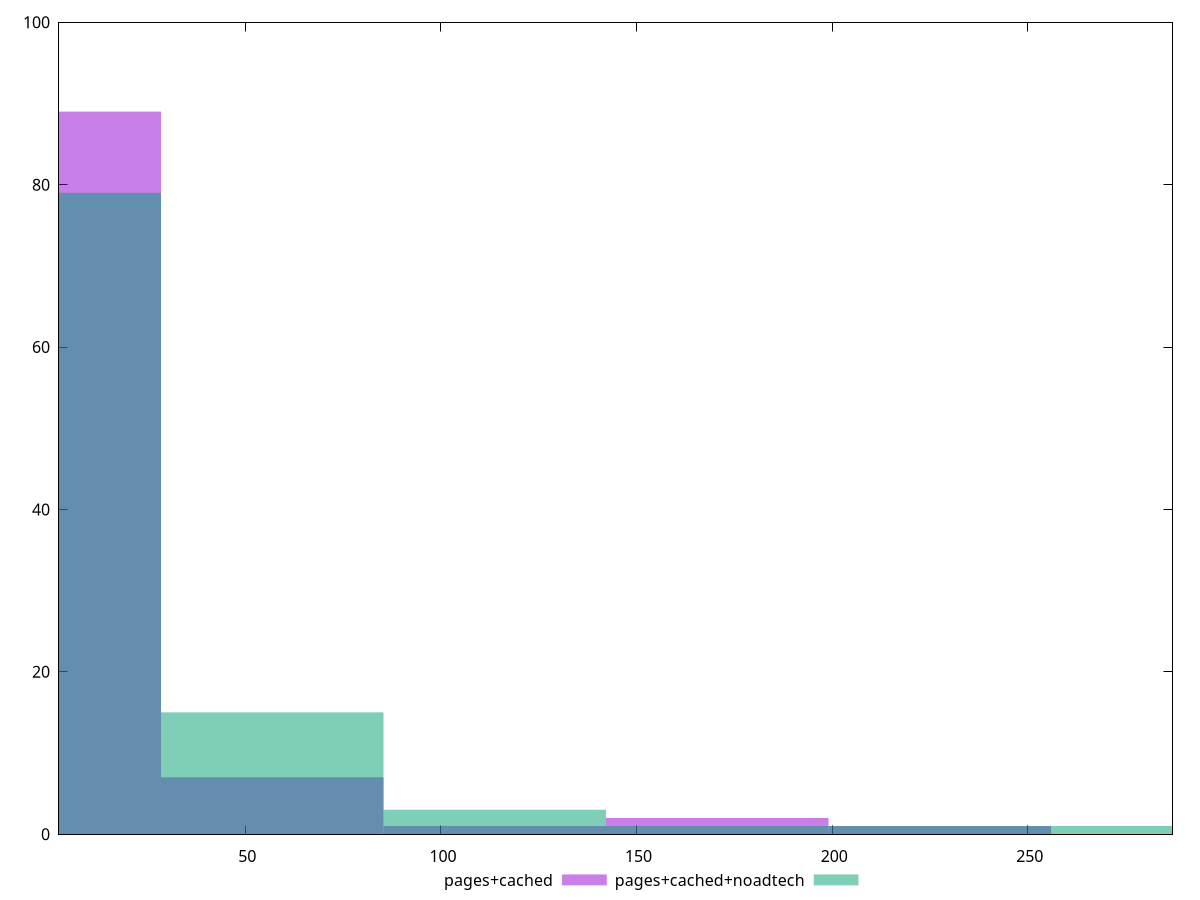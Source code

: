 reset

$pagesCached <<EOF
170.627187385527 2
0 89
56.875729128509 7
227.502916514036 1
113.751458257018 1
EOF

$pagesCachedNoadtech <<EOF
170.627187385527 1
0 79
56.875729128509 15
227.502916514036 1
113.751458257018 3
284.378645642545 1
EOF

set key outside below
set boxwidth 56.875729128509
set xrange [2.364:286.995]
set yrange [0:100]
set trange [0:100]
set style fill transparent solid 0.5 noborder
set terminal svg size 640, 500 enhanced background rgb 'white'
set output "report_00015_2021-02-09T16-11-33.973Z/server-response-time/comparison/histogram/1_vs_2.svg"

plot $pagesCached title "pages+cached" with boxes, \
     $pagesCachedNoadtech title "pages+cached+noadtech" with boxes

reset
